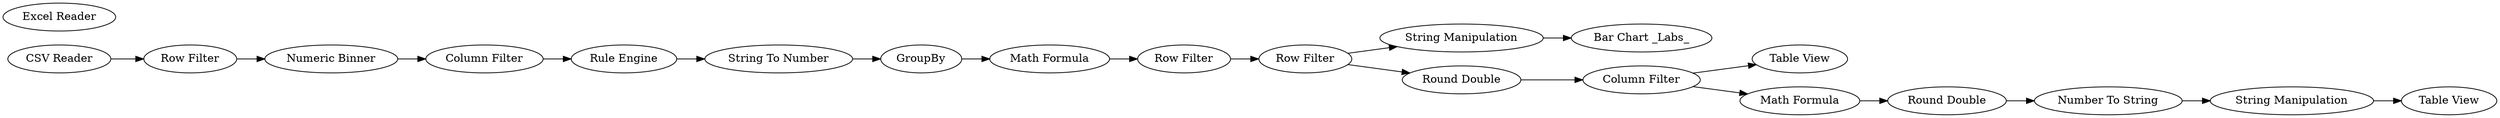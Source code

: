digraph {
	3 [label="Rule Engine"]
	5 [label="Row Filter"]
	6 [label="CSV Reader"]
	7 [label="Column Filter"]
	8 [label=GroupBy]
	9 [label="String To Number"]
	10 [label="Bar Chart _Labs_"]
	11 [label="Math Formula"]
	12 [label="Row Filter"]
	13 [label="Excel Reader"]
	14 [label="String Manipulation"]
	16 [label="Round Double"]
	17 [label="Column Filter"]
	18 [label="Table View"]
	99 [label="Math Formula"]
	100 [label="Table View"]
	101 [label="Round Double"]
	102 [label="Number To String"]
	103 [label="String Manipulation"]
	105 [label="Numeric Binner"]
	106 [label="Row Filter"]
	3 -> 9
	5 -> 105
	6 -> 5
	7 -> 3
	8 -> 11
	9 -> 8
	11 -> 12
	12 -> 106
	14 -> 10
	16 -> 17
	17 -> 18
	17 -> 99
	99 -> 101
	101 -> 102
	102 -> 103
	103 -> 100
	105 -> 7
	106 -> 14
	106 -> 16
	rankdir=LR
}
